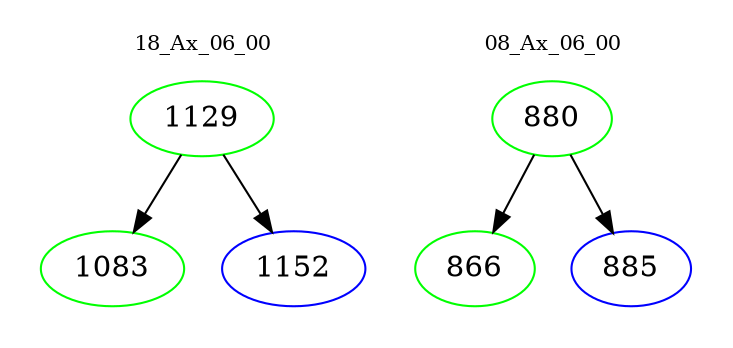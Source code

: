 digraph{
subgraph cluster_0 {
color = white
label = "18_Ax_06_00";
fontsize=10;
T0_1129 [label="1129", color="green"]
T0_1129 -> T0_1083 [color="black"]
T0_1083 [label="1083", color="green"]
T0_1129 -> T0_1152 [color="black"]
T0_1152 [label="1152", color="blue"]
}
subgraph cluster_1 {
color = white
label = "08_Ax_06_00";
fontsize=10;
T1_880 [label="880", color="green"]
T1_880 -> T1_866 [color="black"]
T1_866 [label="866", color="green"]
T1_880 -> T1_885 [color="black"]
T1_885 [label="885", color="blue"]
}
}
